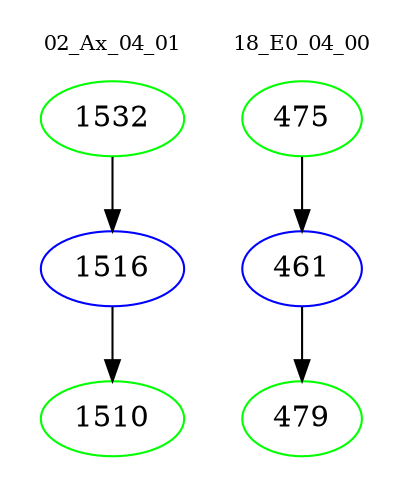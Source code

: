 digraph{
subgraph cluster_0 {
color = white
label = "02_Ax_04_01";
fontsize=10;
T0_1532 [label="1532", color="green"]
T0_1532 -> T0_1516 [color="black"]
T0_1516 [label="1516", color="blue"]
T0_1516 -> T0_1510 [color="black"]
T0_1510 [label="1510", color="green"]
}
subgraph cluster_1 {
color = white
label = "18_E0_04_00";
fontsize=10;
T1_475 [label="475", color="green"]
T1_475 -> T1_461 [color="black"]
T1_461 [label="461", color="blue"]
T1_461 -> T1_479 [color="black"]
T1_479 [label="479", color="green"]
}
}
